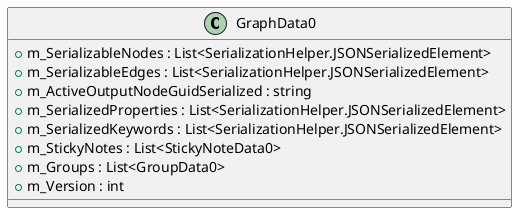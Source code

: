 @startuml
class GraphData0 {
    + m_SerializableNodes : List<SerializationHelper.JSONSerializedElement>
    + m_SerializableEdges : List<SerializationHelper.JSONSerializedElement>
    + m_ActiveOutputNodeGuidSerialized : string
    + m_SerializedProperties : List<SerializationHelper.JSONSerializedElement>
    + m_SerializedKeywords : List<SerializationHelper.JSONSerializedElement>
    + m_StickyNotes : List<StickyNoteData0>
    + m_Groups : List<GroupData0>
    + m_Version : int
}
@enduml

